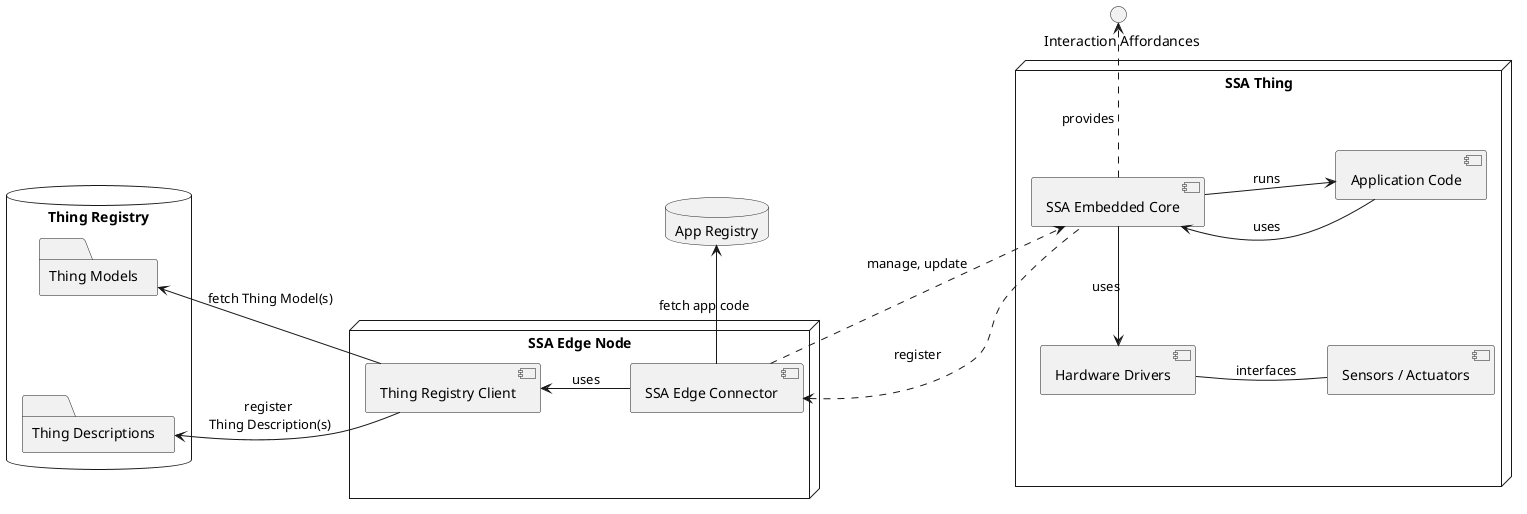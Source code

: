 @startuml

left to right direction
skinparam nodesep 100

() "  Interaction Affordances" as wotProt

database "Thing Registry" as db {
    folder "Thing Models" as tms {
        }

    folder "Thing Descriptions" as tds {
        }
}

database "App Registry" as appDB {
}

node "SSA Edge Node" as edgeNode {

    [SSA Edge Connector] as ssaCon
    [Thing Registry Client] as tRClient

    ssaCon -u-> tRClient : uses
    ssaCon -r-> appDB : fetch app code
}

node "SSA Thing" as device {
    [SSA Embedded Core] as ssaRt
    [Application Code] as userApp

    [Hardware Drivers] as hwd
    [Sensors / Actuators] as hw

    hwd -d- hw : interfaces
    ssaRt -l-> hwd : uses
    ssaRt -d-> userApp: runs
    userApp -u-> ssaRt: uses
}

tRClient -u-> tds : register \nThing Description(s)
tRClient -u-> tms : fetch Thing Model(s)

ssaCon -d..> ssaRt : manage, update
ssaRt -u..> ssaCon : register
ssaRt -r..> wotProt: \n\nprovides

@enduml
